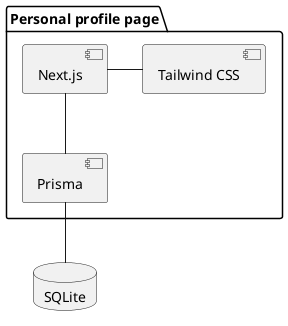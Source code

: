 @startuml tool-stack

database "SQLite" as db

package "Personal profile page" {

    component [Next.js] as next
    component [Prisma] as prisma
    component [Tailwind CSS] as tailwind

    next -- prisma
    next - tailwind
}

prisma -- db

@enduml